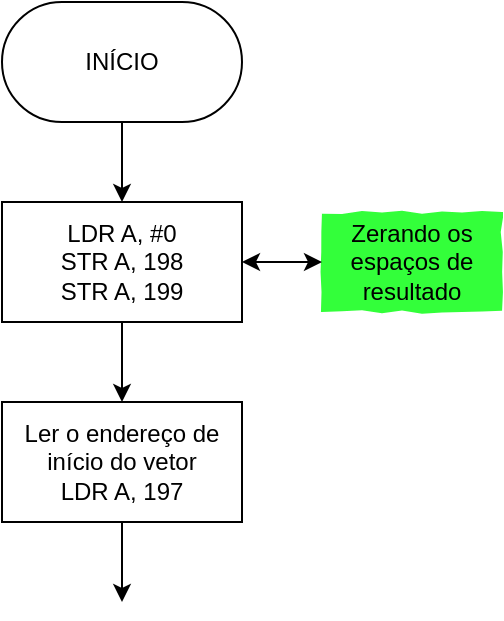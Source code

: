 <mxfile version="10.5.6"><diagram id="dCA2TlY6lDxiq0XONGCY" name="FluxogramaRad"><mxGraphModel dx="648" dy="410" grid="1" gridSize="10" guides="1" tooltips="1" connect="1" arrows="1" fold="1" page="1" pageScale="1" pageWidth="1169" pageHeight="1654" math="0" shadow="0"><root><mxCell id="0"/><mxCell id="1" parent="0"/><mxCell id="PgWtZmVva7IvM00GeAnz-1" value="INÍCIO" style="rounded=1;whiteSpace=wrap;html=1;arcSize=50;" vertex="1" parent="1"><mxGeometry x="70" y="40" width="120" height="60" as="geometry"/></mxCell><mxCell id="PgWtZmVva7IvM00GeAnz-2" value="" style="endArrow=classic;html=1;exitX=0.5;exitY=1;exitDx=0;exitDy=0;comic=0;" edge="1" parent="1" source="PgWtZmVva7IvM00GeAnz-1" target="PgWtZmVva7IvM00GeAnz-3"><mxGeometry width="50" height="50" relative="1" as="geometry"><mxPoint x="70" y="170" as="sourcePoint"/><mxPoint x="120" y="120" as="targetPoint"/></mxGeometry></mxCell><mxCell id="PgWtZmVva7IvM00GeAnz-3" value="LDR A, #0&lt;br&gt;STR A, 198&lt;br&gt;STR A, 199&lt;br&gt;" style="rounded=0;whiteSpace=wrap;html=1;arcSize=50;" vertex="1" parent="1"><mxGeometry x="70" y="140" width="120" height="60" as="geometry"/></mxCell><mxCell id="PgWtZmVva7IvM00GeAnz-4" value="Zerando os espaços de resultado" style="text;html=1;strokeColor=none;fillColor=#33FF3A;align=center;verticalAlign=middle;whiteSpace=wrap;rounded=0;gradientColor=none;comic=1;" vertex="1" parent="1"><mxGeometry x="230" y="145" width="90" height="50" as="geometry"/></mxCell><mxCell id="PgWtZmVva7IvM00GeAnz-5" value="" style="endArrow=classic;startArrow=classic;html=1;exitX=1;exitY=0.5;exitDx=0;exitDy=0;entryX=0;entryY=0.5;entryDx=0;entryDy=0;" edge="1" parent="1" source="PgWtZmVva7IvM00GeAnz-3" target="PgWtZmVva7IvM00GeAnz-4"><mxGeometry width="50" height="50" relative="1" as="geometry"><mxPoint x="190" y="200" as="sourcePoint"/><mxPoint x="240" y="150" as="targetPoint"/></mxGeometry></mxCell><mxCell id="PgWtZmVva7IvM00GeAnz-6" value="" style="endArrow=classic;html=1;exitX=0.5;exitY=1;exitDx=0;exitDy=0;comic=0;" edge="1" parent="1" source="PgWtZmVva7IvM00GeAnz-3" target="PgWtZmVva7IvM00GeAnz-7"><mxGeometry width="50" height="50" relative="1" as="geometry"><mxPoint x="70" y="270" as="sourcePoint"/><mxPoint x="120" y="220" as="targetPoint"/></mxGeometry></mxCell><mxCell id="PgWtZmVva7IvM00GeAnz-7" value="Ler o endereço de início do vetor&lt;br&gt;LDR A, 197&lt;br&gt;" style="rounded=0;whiteSpace=wrap;html=1;arcSize=50;" vertex="1" parent="1"><mxGeometry x="70" y="240" width="120" height="60" as="geometry"/></mxCell><mxCell id="PgWtZmVva7IvM00GeAnz-8" value="" style="endArrow=classic;html=1;exitX=0.5;exitY=1;exitDx=0;exitDy=0;" edge="1" parent="1" source="PgWtZmVva7IvM00GeAnz-7"><mxGeometry width="50" height="50" relative="1" as="geometry"><mxPoint x="70" y="370" as="sourcePoint"/><mxPoint x="130" y="340" as="targetPoint"/></mxGeometry></mxCell></root></mxGraphModel></diagram><diagram id="k7YiRjTDtcQnAlI7Et77" name="FluxogramaC"><mxGraphModel dx="915" dy="579" grid="1" gridSize="10" guides="1" tooltips="1" connect="1" arrows="1" fold="1" page="1" pageScale="1" pageWidth="1169" pageHeight="1654" math="0" shadow="0"><root><mxCell id="a9_WPh1rAfJv-SnhLLY3-0"/><mxCell id="a9_WPh1rAfJv-SnhLLY3-1" parent="a9_WPh1rAfJv-SnhLLY3-0"/><mxCell id="SX3fTWgBd0jloyepQEvo-0" value="INÍCIO DO PROGRAMA" style="rounded=1;whiteSpace=wrap;html=1;strokeColor=#000000;fillColor=#ffffff;arcSize=50;" vertex="1" parent="a9_WPh1rAfJv-SnhLLY3-1"><mxGeometry x="20" y="20" width="120" height="60" as="geometry"/></mxCell><mxCell id="SX3fTWgBd0jloyepQEvo-1" value="" style="endArrow=classic;html=1;exitX=0.5;exitY=1;exitDx=0;exitDy=0;" edge="1" parent="a9_WPh1rAfJv-SnhLLY3-1" source="SX3fTWgBd0jloyepQEvo-0" target="SX3fTWgBd0jloyepQEvo-2"><mxGeometry width="50" height="50" relative="1" as="geometry"><mxPoint x="20" y="150" as="sourcePoint"/><mxPoint x="80" y="130" as="targetPoint"/></mxGeometry></mxCell><mxCell id="SX3fTWgBd0jloyepQEvo-2" value="Declaração de variáveis inicializadas em 0&lt;br&gt;" style="rounded=0;whiteSpace=wrap;html=1;" vertex="1" parent="a9_WPh1rAfJv-SnhLLY3-1"><mxGeometry x="20" y="110" width="120" height="60" as="geometry"/></mxCell><mxCell id="SX3fTWgBd0jloyepQEvo-3" value="" style="endArrow=classic;html=1;exitX=0.5;exitY=1;exitDx=0;exitDy=0;" edge="1" parent="a9_WPh1rAfJv-SnhLLY3-1" source="SX3fTWgBd0jloyepQEvo-2" target="SX3fTWgBd0jloyepQEvo-4"><mxGeometry width="50" height="50" relative="1" as="geometry"><mxPoint x="20" y="240" as="sourcePoint"/><mxPoint x="70" y="190" as="targetPoint"/></mxGeometry></mxCell><mxCell id="SX3fTWgBd0jloyepQEvo-4" value="Leitura do endereço de início do vetor para variável ponteiro" style="rounded=0;whiteSpace=wrap;html=1;" vertex="1" parent="a9_WPh1rAfJv-SnhLLY3-1"><mxGeometry x="20" y="210" width="120" height="60" as="geometry"/></mxCell><mxCell id="SX3fTWgBd0jloyepQEvo-5" value="" style="endArrow=classic;html=1;exitX=0.5;exitY=1;exitDx=0;exitDy=0;" edge="1" parent="a9_WPh1rAfJv-SnhLLY3-1" source="SX3fTWgBd0jloyepQEvo-4" target="SX3fTWgBd0jloyepQEvo-7"><mxGeometry width="50" height="50" relative="1" as="geometry"><mxPoint x="20" y="340" as="sourcePoint"/><mxPoint x="160" y="310" as="targetPoint"/></mxGeometry></mxCell><mxCell id="SX3fTWgBd0jloyepQEvo-7" value="vetor[i] e [i+1] são iguais a 0?" style="rhombus;whiteSpace=wrap;html=1;rounded=0;strokeColor=#000000;fillColor=#ffffff;" vertex="1" parent="a9_WPh1rAfJv-SnhLLY3-1"><mxGeometry x="15" y="310" width="130" height="100" as="geometry"/></mxCell><mxCell id="SX3fTWgBd0jloyepQEvo-8" value="SIM" style="endArrow=classic;html=1;exitX=1;exitY=0.5;exitDx=0;exitDy=0;entryX=0;entryY=0.5;entryDx=0;entryDy=0;" edge="1" parent="a9_WPh1rAfJv-SnhLLY3-1" source="SX3fTWgBd0jloyepQEvo-7"><mxGeometry width="50" height="50" relative="1" as="geometry"><mxPoint x="20" y="480" as="sourcePoint"/><mxPoint x="190" y="360" as="targetPoint"/></mxGeometry></mxCell><mxCell id="SX3fTWgBd0jloyepQEvo-10" value="NÃO" style="endArrow=classic;html=1;exitX=0.5;exitY=1;exitDx=0;exitDy=0;entryX=0.5;entryY=0;entryDx=0;entryDy=0;" edge="1" parent="a9_WPh1rAfJv-SnhLLY3-1" source="SX3fTWgBd0jloyepQEvo-7" target="WjsxsBZY9mCBMnqQpR8--10"><mxGeometry width="50" height="50" relative="1" as="geometry"><mxPoint x="20" y="480" as="sourcePoint"/><mxPoint x="80" y="460" as="targetPoint"/></mxGeometry></mxCell><mxCell id="WjsxsBZY9mCBMnqQpR8--7" value="&lt;div style=&quot;text-align: left&quot;&gt;&lt;span&gt;char:&lt;/span&gt;&lt;/div&gt;&lt;div style=&quot;text-align: left&quot;&gt;&lt;span&gt;registradorA = 0, registradorB = 0,&lt;/span&gt;&lt;/div&gt;&lt;div style=&quot;text-align: left&quot;&gt;&lt;span&gt;resultadoMSB = 0, resultadoLSB = 0,&lt;/span&gt;&lt;/div&gt;&lt;div style=&quot;text-align: left&quot;&gt;&lt;span&gt;i* = 0,&amp;nbsp;&lt;/span&gt;&lt;span&gt;inicioVetor = 0,&amp;nbsp;&lt;/span&gt;&lt;span&gt;vetor[55]**,&lt;/span&gt;&lt;/div&gt;&lt;div style=&quot;text-align: left&quot;&gt;&lt;span&gt;carry = 0&lt;/span&gt;&lt;/div&gt;&lt;div style=&quot;text-align: left&quot;&gt;&lt;span&gt;&lt;br&gt;&lt;/span&gt;&lt;/div&gt;&lt;div style=&quot;text-align: left&quot;&gt;&lt;span&gt;*i corresponde ao registradorX no Ramses, mas chamo aqui de i por limpeza de código&lt;/span&gt;&lt;/div&gt;&lt;div style=&quot;text-align: left&quot;&gt;&lt;span&gt;**vetor possui 55 posições possíveis e será preenchido manualmente para casos de teste&lt;/span&gt;&lt;/div&gt;" style="text;html=1;strokeColor=#82b366;fillColor=#d5e8d4;align=center;verticalAlign=middle;whiteSpace=wrap;rounded=0;comic=0;" vertex="1" parent="a9_WPh1rAfJv-SnhLLY3-1"><mxGeometry x="200" y="57.5" width="220" height="165" as="geometry"/></mxCell><mxCell id="WjsxsBZY9mCBMnqQpR8--8" value="" style="endArrow=classic;startArrow=classic;html=1;exitX=1;exitY=0.5;exitDx=0;exitDy=0;entryX=0;entryY=0.5;entryDx=0;entryDy=0;" edge="1" parent="a9_WPh1rAfJv-SnhLLY3-1" source="SX3fTWgBd0jloyepQEvo-2" target="WjsxsBZY9mCBMnqQpR8--7"><mxGeometry width="50" height="50" relative="1" as="geometry"><mxPoint x="20" y="690" as="sourcePoint"/><mxPoint x="70" y="640" as="targetPoint"/></mxGeometry></mxCell><mxCell id="WjsxsBZY9mCBMnqQpR8--10" value="sub-rotina (função) inverteMSB&lt;br&gt;" style="rounded=0;whiteSpace=wrap;html=1;" vertex="1" parent="a9_WPh1rAfJv-SnhLLY3-1"><mxGeometry x="20" y="440" width="120" height="60" as="geometry"/></mxCell><mxCell id="WjsxsBZY9mCBMnqQpR8--11" value="" style="endArrow=classic;html=1;exitX=0.5;exitY=1;exitDx=0;exitDy=0;" edge="1" parent="a9_WPh1rAfJv-SnhLLY3-1" source="WjsxsBZY9mCBMnqQpR8--10" target="WjsxsBZY9mCBMnqQpR8--18"><mxGeometry width="50" height="50" relative="1" as="geometry"><mxPoint x="20" y="880" as="sourcePoint"/><mxPoint x="80" y="520" as="targetPoint"/></mxGeometry></mxCell><mxCell id="WjsxsBZY9mCBMnqQpR8--34" value="inverteMSB" style="group;fillColor=#d5e8d4;strokeColor=#82b366;strokeWidth=1;perimeterSpacing=0;fontStyle=1;rounded=0;labelBackgroundColor=#ffffff;" vertex="1" connectable="0" parent="a9_WPh1rAfJv-SnhLLY3-1"><mxGeometry x="20" y="530" width="490" height="570" as="geometry"/></mxCell><mxCell id="SX3fTWgBd0jloyepQEvo-11" value="registradorA &amp;lt;&amp;lt; vetor[i]" style="rounded=0;whiteSpace=wrap;html=1;" vertex="1" parent="WjsxsBZY9mCBMnqQpR8--34"><mxGeometry y="100" width="120" height="60" as="geometry"/></mxCell><mxCell id="WjsxsBZY9mCBMnqQpR8--1" value="" style="endArrow=classic;html=1;exitX=0.5;exitY=1;exitDx=0;exitDy=0;entryX=0.5;entryY=0;entryDx=0;entryDy=0;" edge="1" parent="WjsxsBZY9mCBMnqQpR8--34" source="SX3fTWgBd0jloyepQEvo-11" target="WjsxsBZY9mCBMnqQpR8--4"><mxGeometry width="50" height="50" relative="1" as="geometry"><mxPoint y="60" as="sourcePoint"/><mxPoint x="100" y="20" as="targetPoint"/></mxGeometry></mxCell><mxCell id="WjsxsBZY9mCBMnqQpR8--4" value="carry &amp;lt;&amp;lt; registradorA&amp;nbsp;% 2" style="rounded=0;whiteSpace=wrap;html=1;comic=0;strokeColor=#000000;fillColor=#ffffff;gradientColor=none;" vertex="1" parent="WjsxsBZY9mCBMnqQpR8--34"><mxGeometry y="200" width="120" height="60" as="geometry"/></mxCell><mxCell id="WjsxsBZY9mCBMnqQpR8--9" value="" style="endArrow=classic;html=1;exitX=0.5;exitY=1;exitDx=0;exitDy=0;entryX=0.5;entryY=0;entryDx=0;entryDy=0;" edge="1" parent="WjsxsBZY9mCBMnqQpR8--34" source="WjsxsBZY9mCBMnqQpR8--4" target="WjsxsBZY9mCBMnqQpR8--13"><mxGeometry width="50" height="50" relative="1" as="geometry"><mxPoint y="160" as="sourcePoint"/><mxPoint x="60" y="240" as="targetPoint"/></mxGeometry></mxCell><mxCell id="WjsxsBZY9mCBMnqQpR8--13" value="registradorA &amp;lt;&amp;lt; registradorA / 2" style="rounded=0;whiteSpace=wrap;html=1;comic=0;strokeColor=#000000;fillColor=#ffffff;gradientColor=none;" vertex="1" parent="WjsxsBZY9mCBMnqQpR8--34"><mxGeometry y="300" width="120" height="60" as="geometry"/></mxCell><mxCell id="WjsxsBZY9mCBMnqQpR8--17" value="registradorB &amp;lt; 4" style="rhombus;whiteSpace=wrap;html=1;" vertex="1" parent="WjsxsBZY9mCBMnqQpR8--34"><mxGeometry x="185" y="190" width="120" height="80" as="geometry"/></mxCell><mxCell id="WjsxsBZY9mCBMnqQpR8--18" value="registradorB &amp;lt;&amp;lt; 0" style="rounded=1;whiteSpace=wrap;html=1;arcSize=50;" vertex="1" parent="WjsxsBZY9mCBMnqQpR8--34"><mxGeometry width="120" height="60" as="geometry"/></mxCell><mxCell id="WjsxsBZY9mCBMnqQpR8--20" value="" style="endArrow=classic;html=1;exitX=0.5;exitY=1;exitDx=0;exitDy=0;" edge="1" parent="WjsxsBZY9mCBMnqQpR8--34" source="WjsxsBZY9mCBMnqQpR8--13" target="WjsxsBZY9mCBMnqQpR8--26"><mxGeometry width="50" height="50" relative="1" as="geometry"><mxPoint y="430" as="sourcePoint"/><mxPoint x="50" y="390" as="targetPoint"/></mxGeometry></mxCell><mxCell id="WjsxsBZY9mCBMnqQpR8--21" value="registadorB++" style="rounded=0;whiteSpace=wrap;html=1;" vertex="1" parent="WjsxsBZY9mCBMnqQpR8--34"><mxGeometry x="185" y="400" width="120" height="60" as="geometry"/></mxCell><mxCell id="WjsxsBZY9mCBMnqQpR8--22" value="" style="endArrow=classic;html=1;exitX=0.5;exitY=0;exitDx=0;exitDy=0;entryX=0.5;entryY=1;entryDx=0;entryDy=0;" edge="1" parent="WjsxsBZY9mCBMnqQpR8--34" source="WjsxsBZY9mCBMnqQpR8--21" target="WjsxsBZY9mCBMnqQpR8--17"><mxGeometry width="50" height="50" relative="1" as="geometry"><mxPoint y="530" as="sourcePoint"/><mxPoint x="50" y="480" as="targetPoint"/><Array as="points"/></mxGeometry></mxCell><mxCell id="WjsxsBZY9mCBMnqQpR8--23" value="SIM" style="endArrow=classic;html=1;exitX=0;exitY=0.5;exitDx=0;exitDy=0;entryX=1;entryY=0.5;entryDx=0;entryDy=0;" edge="1" parent="WjsxsBZY9mCBMnqQpR8--34" source="WjsxsBZY9mCBMnqQpR8--17" target="WjsxsBZY9mCBMnqQpR8--4"><mxGeometry width="50" height="50" relative="1" as="geometry"><mxPoint y="530" as="sourcePoint"/><mxPoint x="50" y="480" as="targetPoint"/></mxGeometry></mxCell><mxCell id="WjsxsBZY9mCBMnqQpR8--25" value="i++" style="rounded=0;whiteSpace=wrap;html=1;comic=0;strokeColor=#000000;fillColor=#ffffff;gradientColor=none;" vertex="1" parent="WjsxsBZY9mCBMnqQpR8--34"><mxGeometry x="360" y="190" width="120" height="60" as="geometry"/></mxCell><mxCell id="WjsxsBZY9mCBMnqQpR8--26" value="carry == 1" style="rhombus;whiteSpace=wrap;html=1;" vertex="1" parent="WjsxsBZY9mCBMnqQpR8--34"><mxGeometry x="20" y="390" width="80" height="80" as="geometry"/></mxCell><mxCell id="WjsxsBZY9mCBMnqQpR8--27" value="SIM" style="endArrow=classic;html=1;exitX=0.5;exitY=1;exitDx=0;exitDy=0;" edge="1" parent="WjsxsBZY9mCBMnqQpR8--34" source="WjsxsBZY9mCBMnqQpR8--26" target="WjsxsBZY9mCBMnqQpR8--28"><mxGeometry width="50" height="50" relative="1" as="geometry"><mxPoint y="540" as="sourcePoint"/><mxPoint x="60" y="510" as="targetPoint"/></mxGeometry></mxCell><mxCell id="WjsxsBZY9mCBMnqQpR8--28" value="registradorA += 128" style="rounded=0;whiteSpace=wrap;html=1;" vertex="1" parent="WjsxsBZY9mCBMnqQpR8--34"><mxGeometry y="510" width="120" height="60" as="geometry"/></mxCell><mxCell id="WjsxsBZY9mCBMnqQpR8--29" value="NÃO" style="endArrow=classic;html=1;exitX=1;exitY=0.5;exitDx=0;exitDy=0;" edge="1" parent="WjsxsBZY9mCBMnqQpR8--34" source="WjsxsBZY9mCBMnqQpR8--26" target="WjsxsBZY9mCBMnqQpR8--21"><mxGeometry width="50" height="50" relative="1" as="geometry"><mxPoint y="640" as="sourcePoint"/><mxPoint x="50" y="590" as="targetPoint"/></mxGeometry></mxCell><mxCell id="WjsxsBZY9mCBMnqQpR8--30" value="" style="endArrow=classic;html=1;exitX=1;exitY=0.5;exitDx=0;exitDy=0;entryX=0.5;entryY=1;entryDx=0;entryDy=0;" edge="1" parent="WjsxsBZY9mCBMnqQpR8--34" source="WjsxsBZY9mCBMnqQpR8--28" target="WjsxsBZY9mCBMnqQpR8--21"><mxGeometry width="50" height="50" relative="1" as="geometry"><mxPoint y="640" as="sourcePoint"/><mxPoint x="50" y="590" as="targetPoint"/><Array as="points"><mxPoint x="245" y="540"/></Array></mxGeometry></mxCell><mxCell id="WjsxsBZY9mCBMnqQpR8--39" value="resultadoLSB &amp;lt;&amp;lt; registradorA" style="rounded=0;whiteSpace=wrap;html=1;" vertex="1" parent="WjsxsBZY9mCBMnqQpR8--34"><mxGeometry x="360" y="89" width="120" height="60" as="geometry"/></mxCell><mxCell id="WjsxsBZY9mCBMnqQpR8--40" value="" style="endArrow=classic;html=1;exitX=0.5;exitY=1;exitDx=0;exitDy=0;entryX=0.5;entryY=0;entryDx=0;entryDy=0;" edge="1" parent="WjsxsBZY9mCBMnqQpR8--34" source="WjsxsBZY9mCBMnqQpR8--39" target="WjsxsBZY9mCBMnqQpR8--25"><mxGeometry width="50" height="50" relative="1" as="geometry"><mxPoint y="640" as="sourcePoint"/><mxPoint x="50" y="590" as="targetPoint"/></mxGeometry></mxCell><mxCell id="WjsxsBZY9mCBMnqQpR8--46" value="" style="endArrow=classic;html=1;exitX=0.5;exitY=1;exitDx=0;exitDy=0;entryX=0.5;entryY=0;entryDx=0;entryDy=0;" edge="1" parent="WjsxsBZY9mCBMnqQpR8--34" source="WjsxsBZY9mCBMnqQpR8--18" target="SX3fTWgBd0jloyepQEvo-11"><mxGeometry width="50" height="50" relative="1" as="geometry"><mxPoint y="640" as="sourcePoint"/><mxPoint x="50" y="590" as="targetPoint"/></mxGeometry></mxCell><mxCell id="WjsxsBZY9mCBMnqQpR8--97" value="FIM DA SUB-ROTINA" style="rounded=1;whiteSpace=wrap;html=1;comic=0;strokeColor=#000000;strokeWidth=1;fillColor=#ffffff;gradientColor=none;arcSize=50;" vertex="1" parent="WjsxsBZY9mCBMnqQpR8--34"><mxGeometry x="357.5" y="400" width="120" height="60" as="geometry"/></mxCell><mxCell id="WjsxsBZY9mCBMnqQpR8--35" value="" style="endArrow=classic;html=1;exitX=0.5;exitY=1;exitDx=0;exitDy=0;" edge="1" parent="a9_WPh1rAfJv-SnhLLY3-1" source="WjsxsBZY9mCBMnqQpR8--25" target="WjsxsBZY9mCBMnqQpR8--36"><mxGeometry width="50" height="50" relative="1" as="geometry"><mxPoint x="80" y="1170" as="sourcePoint"/><mxPoint x="450" y="840" as="targetPoint"/></mxGeometry></mxCell><mxCell id="WjsxsBZY9mCBMnqQpR8--36" value="sub-rotina (função)&lt;br&gt;inverteLSB&lt;br&gt;" style="rounded=0;whiteSpace=wrap;html=1;" vertex="1" parent="a9_WPh1rAfJv-SnhLLY3-1"><mxGeometry x="380" y="810" width="120" height="60" as="geometry"/></mxCell><mxCell id="WjsxsBZY9mCBMnqQpR8--37" value="registradorA += resultadoLSB" style="rounded=0;whiteSpace=wrap;html=1;" vertex="1" parent="a9_WPh1rAfJv-SnhLLY3-1"><mxGeometry x="205" y="620" width="120" height="60" as="geometry"/></mxCell><mxCell id="WjsxsBZY9mCBMnqQpR8--24" value="NÃO" style="endArrow=classic;html=1;exitX=0.5;exitY=0;exitDx=0;exitDy=0;" edge="1" parent="a9_WPh1rAfJv-SnhLLY3-1" source="WjsxsBZY9mCBMnqQpR8--17" target="WjsxsBZY9mCBMnqQpR8--37"><mxGeometry width="50" height="50" relative="1" as="geometry"><mxPoint x="20" y="1060" as="sourcePoint"/><mxPoint x="265" y="680" as="targetPoint"/></mxGeometry></mxCell><mxCell id="WjsxsBZY9mCBMnqQpR8--38" value="" style="endArrow=classic;html=1;exitX=1;exitY=0.5;exitDx=0;exitDy=0;" edge="1" parent="a9_WPh1rAfJv-SnhLLY3-1" source="WjsxsBZY9mCBMnqQpR8--37" target="WjsxsBZY9mCBMnqQpR8--39"><mxGeometry width="50" height="50" relative="1" as="geometry"><mxPoint x="20" y="1170" as="sourcePoint"/><mxPoint x="360" y="649" as="targetPoint"/></mxGeometry></mxCell><mxCell id="WjsxsBZY9mCBMnqQpR8--41" value="" style="endArrow=classic;html=1;exitX=1;exitY=0.5;exitDx=0;exitDy=0;entryX=0;entryY=0.5;entryDx=0;entryDy=0;" edge="1" parent="a9_WPh1rAfJv-SnhLLY3-1" source="WjsxsBZY9mCBMnqQpR8--36" target="WjsxsBZY9mCBMnqQpR8--42"><mxGeometry width="50" height="50" relative="1" as="geometry"><mxPoint x="20" y="1170" as="sourcePoint"/><mxPoint x="550" y="840" as="targetPoint"/><Array as="points"><mxPoint x="520" y="840"/><mxPoint x="520" y="560"/></Array></mxGeometry></mxCell><mxCell id="WjsxsBZY9mCBMnqQpR8--93" value="inverteLSB" style="group;fillColor=#f8cecc;strokeColor=#b85450;fontStyle=1;labelBackgroundColor=#ffffff;" vertex="1" connectable="0" parent="a9_WPh1rAfJv-SnhLLY3-1"><mxGeometry x="549.706" y="530" width="500.324" height="570" as="geometry"/></mxCell><mxCell id="WjsxsBZY9mCBMnqQpR8--42" value="registradorB &amp;lt;&amp;lt; 0" style="rounded=1;whiteSpace=wrap;html=1;arcSize=50;" vertex="1" parent="WjsxsBZY9mCBMnqQpR8--93"><mxGeometry x="0.294" width="120" height="60" as="geometry"/></mxCell><mxCell id="WjsxsBZY9mCBMnqQpR8--50" value="registradorA &amp;lt;&amp;lt; vetor[i]" style="rounded=0;whiteSpace=wrap;html=1;" vertex="1" parent="WjsxsBZY9mCBMnqQpR8--93"><mxGeometry y="99.912" width="120" height="60" as="geometry"/></mxCell><mxCell id="WjsxsBZY9mCBMnqQpR8--49" style="edgeStyle=orthogonalEdgeStyle;rounded=0;comic=0;orthogonalLoop=1;jettySize=auto;html=1;exitX=0.5;exitY=1;exitDx=0;exitDy=0;" edge="1" parent="WjsxsBZY9mCBMnqQpR8--93" source="WjsxsBZY9mCBMnqQpR8--42" target="WjsxsBZY9mCBMnqQpR8--50"><mxGeometry relative="1" as="geometry"><mxPoint x="60" y="100.412" as="targetPoint"/></mxGeometry></mxCell><mxCell id="WjsxsBZY9mCBMnqQpR8--52" value="carry &amp;lt;&amp;lt; &lt;br&gt;registradorA % 2" style="rounded=0;whiteSpace=wrap;html=1;" vertex="1" parent="WjsxsBZY9mCBMnqQpR8--93"><mxGeometry y="199.912" width="120" height="60" as="geometry"/></mxCell><mxCell id="WjsxsBZY9mCBMnqQpR8--51" style="edgeStyle=orthogonalEdgeStyle;rounded=0;comic=0;orthogonalLoop=1;jettySize=auto;html=1;exitX=0.5;exitY=1;exitDx=0;exitDy=0;" edge="1" parent="WjsxsBZY9mCBMnqQpR8--93" source="WjsxsBZY9mCBMnqQpR8--50" target="WjsxsBZY9mCBMnqQpR8--52"><mxGeometry relative="1" as="geometry"><mxPoint x="60" y="200.412" as="targetPoint"/></mxGeometry></mxCell><mxCell id="WjsxsBZY9mCBMnqQpR8--54" value="registradorA &amp;lt;&amp;lt; registradorA / 2" style="rounded=0;whiteSpace=wrap;html=1;" vertex="1" parent="WjsxsBZY9mCBMnqQpR8--93"><mxGeometry x="0.294" y="297" width="120" height="63" as="geometry"/></mxCell><mxCell id="WjsxsBZY9mCBMnqQpR8--53" style="edgeStyle=orthogonalEdgeStyle;rounded=0;comic=0;orthogonalLoop=1;jettySize=auto;html=1;exitX=0.5;exitY=1;exitDx=0;exitDy=0;" edge="1" parent="WjsxsBZY9mCBMnqQpR8--93" source="WjsxsBZY9mCBMnqQpR8--52" target="WjsxsBZY9mCBMnqQpR8--54"><mxGeometry relative="1" as="geometry"><mxPoint x="60" y="289.824" as="targetPoint"/></mxGeometry></mxCell><mxCell id="WjsxsBZY9mCBMnqQpR8--78" value="carry == 1" style="rhombus;whiteSpace=wrap;html=1;" vertex="1" parent="WjsxsBZY9mCBMnqQpR8--93"><mxGeometry x="19.794" y="390" width="80" height="80" as="geometry"/></mxCell><mxCell id="WjsxsBZY9mCBMnqQpR8--55" style="edgeStyle=orthogonalEdgeStyle;rounded=0;comic=0;orthogonalLoop=1;jettySize=auto;html=1;exitX=0.5;exitY=1;exitDx=0;exitDy=0;entryX=0.5;entryY=0;entryDx=0;entryDy=0;" edge="1" parent="WjsxsBZY9mCBMnqQpR8--93" source="WjsxsBZY9mCBMnqQpR8--54" target="WjsxsBZY9mCBMnqQpR8--78"><mxGeometry relative="1" as="geometry"><mxPoint x="60.294" y="400" as="targetPoint"/></mxGeometry></mxCell><mxCell id="WjsxsBZY9mCBMnqQpR8--79" value="registradorA += 128" style="rounded=0;whiteSpace=wrap;html=1;" vertex="1" parent="WjsxsBZY9mCBMnqQpR8--93"><mxGeometry x="0.294" y="510" width="120" height="60" as="geometry"/></mxCell><mxCell id="WjsxsBZY9mCBMnqQpR8--80" value="SIM" style="edgeStyle=orthogonalEdgeStyle;rounded=0;comic=0;orthogonalLoop=1;jettySize=auto;html=1;exitX=0.5;exitY=1;exitDx=0;exitDy=0;entryX=0.5;entryY=0;entryDx=0;entryDy=0;" edge="1" parent="WjsxsBZY9mCBMnqQpR8--93" source="WjsxsBZY9mCBMnqQpR8--78" target="WjsxsBZY9mCBMnqQpR8--79"><mxGeometry relative="1" as="geometry"/></mxCell><mxCell id="WjsxsBZY9mCBMnqQpR8--81" value="registadorB++" style="rounded=0;whiteSpace=wrap;html=1;" vertex="1" parent="WjsxsBZY9mCBMnqQpR8--93"><mxGeometry x="200.294" y="400" width="120" height="60" as="geometry"/></mxCell><mxCell id="WjsxsBZY9mCBMnqQpR8--82" value="NÃO" style="edgeStyle=orthogonalEdgeStyle;rounded=0;comic=0;orthogonalLoop=1;jettySize=auto;html=1;exitX=1;exitY=0.5;exitDx=0;exitDy=0;entryX=0;entryY=0.5;entryDx=0;entryDy=0;" edge="1" parent="WjsxsBZY9mCBMnqQpR8--93" source="WjsxsBZY9mCBMnqQpR8--78" target="WjsxsBZY9mCBMnqQpR8--81"><mxGeometry relative="1" as="geometry"/></mxCell><mxCell id="WjsxsBZY9mCBMnqQpR8--83" style="edgeStyle=orthogonalEdgeStyle;comic=0;orthogonalLoop=1;jettySize=auto;html=1;exitX=1;exitY=0.5;exitDx=0;exitDy=0;entryX=0.5;entryY=1;entryDx=0;entryDy=0;rounded=1;" edge="1" parent="WjsxsBZY9mCBMnqQpR8--93" source="WjsxsBZY9mCBMnqQpR8--79" target="WjsxsBZY9mCBMnqQpR8--81"><mxGeometry relative="1" as="geometry"/></mxCell><mxCell id="WjsxsBZY9mCBMnqQpR8--86" value="SIM" style="edgeStyle=orthogonalEdgeStyle;comic=0;orthogonalLoop=1;jettySize=auto;html=1;exitX=0;exitY=0.5;exitDx=0;exitDy=0;entryX=1;entryY=0.5;entryDx=0;entryDy=0;" edge="1" parent="WjsxsBZY9mCBMnqQpR8--93" source="WjsxsBZY9mCBMnqQpR8--84" target="WjsxsBZY9mCBMnqQpR8--52"><mxGeometry relative="1" as="geometry"/></mxCell><mxCell id="WjsxsBZY9mCBMnqQpR8--84" value="registradorB &amp;lt; 4" style="rhombus;whiteSpace=wrap;html=1;" vertex="1" parent="WjsxsBZY9mCBMnqQpR8--93"><mxGeometry x="200.294" y="190" width="120" height="80" as="geometry"/></mxCell><mxCell id="WjsxsBZY9mCBMnqQpR8--85" style="edgeStyle=orthogonalEdgeStyle;comic=0;orthogonalLoop=1;jettySize=auto;html=1;exitX=0.5;exitY=0;exitDx=0;exitDy=0;entryX=0.5;entryY=1;entryDx=0;entryDy=0;" edge="1" parent="WjsxsBZY9mCBMnqQpR8--93" source="WjsxsBZY9mCBMnqQpR8--81" target="WjsxsBZY9mCBMnqQpR8--84"><mxGeometry relative="1" as="geometry"/></mxCell><mxCell id="WjsxsBZY9mCBMnqQpR8--87" value="registradorA += resultadoMSB" style="rounded=0;whiteSpace=wrap;html=1;" vertex="1" parent="WjsxsBZY9mCBMnqQpR8--93"><mxGeometry x="200.294" y="89" width="120" height="60" as="geometry"/></mxCell><mxCell id="WjsxsBZY9mCBMnqQpR8--88" value="NÃO" style="edgeStyle=orthogonalEdgeStyle;comic=0;orthogonalLoop=1;jettySize=auto;html=1;exitX=0.5;exitY=0;exitDx=0;exitDy=0;entryX=0.5;entryY=1;entryDx=0;entryDy=0;" edge="1" parent="WjsxsBZY9mCBMnqQpR8--93" source="WjsxsBZY9mCBMnqQpR8--84" target="WjsxsBZY9mCBMnqQpR8--87"><mxGeometry relative="1" as="geometry"/></mxCell><mxCell id="WjsxsBZY9mCBMnqQpR8--89" value="resultadoMSB &amp;lt;&amp;lt; registradorA" style="rounded=0;whiteSpace=wrap;html=1;" vertex="1" parent="WjsxsBZY9mCBMnqQpR8--93"><mxGeometry x="380.294" y="89" width="120" height="60" as="geometry"/></mxCell><mxCell id="WjsxsBZY9mCBMnqQpR8--90" style="edgeStyle=orthogonalEdgeStyle;comic=0;orthogonalLoop=1;jettySize=auto;html=1;exitX=1;exitY=0.5;exitDx=0;exitDy=0;entryX=0;entryY=0.5;entryDx=0;entryDy=0;" edge="1" parent="WjsxsBZY9mCBMnqQpR8--93" source="WjsxsBZY9mCBMnqQpR8--87" target="WjsxsBZY9mCBMnqQpR8--89"><mxGeometry relative="1" as="geometry"/></mxCell><mxCell id="WjsxsBZY9mCBMnqQpR8--96" style="edgeStyle=orthogonalEdgeStyle;comic=0;orthogonalLoop=1;jettySize=auto;html=1;exitX=0.5;exitY=1;exitDx=0;exitDy=0;entryX=0.5;entryY=0;entryDx=0;entryDy=0;" edge="1" parent="WjsxsBZY9mCBMnqQpR8--93" source="WjsxsBZY9mCBMnqQpR8--91" target="WjsxsBZY9mCBMnqQpR8--95"><mxGeometry relative="1" as="geometry"/></mxCell><mxCell id="WjsxsBZY9mCBMnqQpR8--91" value="i++" style="rounded=0;whiteSpace=wrap;html=1;comic=0;strokeColor=#000000;fillColor=#ffffff;gradientColor=none;" vertex="1" parent="WjsxsBZY9mCBMnqQpR8--93"><mxGeometry x="380.324" y="190" width="120" height="60" as="geometry"/></mxCell><mxCell id="WjsxsBZY9mCBMnqQpR8--92" style="edgeStyle=orthogonalEdgeStyle;comic=0;orthogonalLoop=1;jettySize=auto;html=1;exitX=0.5;exitY=1;exitDx=0;exitDy=0;entryX=0.5;entryY=0;entryDx=0;entryDy=0;" edge="1" parent="WjsxsBZY9mCBMnqQpR8--93" source="WjsxsBZY9mCBMnqQpR8--89" target="WjsxsBZY9mCBMnqQpR8--91"><mxGeometry relative="1" as="geometry"/></mxCell><mxCell id="WjsxsBZY9mCBMnqQpR8--95" value="FIM DA SUB-ROTINA" style="rounded=1;whiteSpace=wrap;html=1;comic=0;strokeColor=#000000;strokeWidth=1;fillColor=#ffffff;gradientColor=none;arcSize=50;" vertex="1" parent="WjsxsBZY9mCBMnqQpR8--93"><mxGeometry x="380.294" y="280" width="120" height="60" as="geometry"/></mxCell><mxCell id="WjsxsBZY9mCBMnqQpR8--98" style="edgeStyle=orthogonalEdgeStyle;comic=0;orthogonalLoop=1;jettySize=auto;html=1;exitX=0.5;exitY=1;exitDx=0;exitDy=0;entryX=0.5;entryY=0;entryDx=0;entryDy=0;" edge="1" parent="a9_WPh1rAfJv-SnhLLY3-1" source="WjsxsBZY9mCBMnqQpR8--95" target="WjsxsBZY9mCBMnqQpR8--97"><mxGeometry relative="1" as="geometry"/></mxCell><mxCell id="WjsxsBZY9mCBMnqQpR8--100" style="edgeStyle=orthogonalEdgeStyle;comic=0;orthogonalLoop=1;jettySize=auto;html=1;exitX=0.5;exitY=1;exitDx=0;exitDy=0;entryX=0.5;entryY=0;entryDx=0;entryDy=0;" edge="1" parent="a9_WPh1rAfJv-SnhLLY3-1" source="WjsxsBZY9mCBMnqQpR8--97" target="SX3fTWgBd0jloyepQEvo-7"><mxGeometry relative="1" as="geometry"><Array as="points"><mxPoint x="438" y="1010"/><mxPoint x="10" y="1010"/><mxPoint x="10" y="290"/><mxPoint x="80" y="290"/></Array></mxGeometry></mxCell><mxCell id="WjsxsBZY9mCBMnqQpR8--102" value="sub-rotina (função)&lt;br&gt;inverteResultado&lt;br&gt;" style="rounded=0;whiteSpace=wrap;html=1;comic=0;strokeColor=#000000;strokeWidth=1;fillColor=#ffffff;gradientColor=none;" vertex="1" parent="a9_WPh1rAfJv-SnhLLY3-1"><mxGeometry x="190" y="330.147" width="120" height="60" as="geometry"/></mxCell><mxCell id="WjsxsBZY9mCBMnqQpR8--158" value="inverteResultado" style="group;fillColor=#fff2cc;strokeColor=#d6b656;fontStyle=1;verticalAlign=top;align=center;labelBackgroundColor=#ffffff;" vertex="1" connectable="0" parent="a9_WPh1rAfJv-SnhLLY3-1"><mxGeometry x="119.294" y="1120" width="810.206" height="490.5" as="geometry"/></mxCell><mxCell id="WjsxsBZY9mCBMnqQpR8--104" value="registradorB &amp;lt;&amp;lt; 0" style="rounded=1;whiteSpace=wrap;html=1;comic=0;strokeColor=#000000;strokeWidth=1;fillColor=#ffffff;gradientColor=none;arcSize=50;" vertex="1" parent="WjsxsBZY9mCBMnqQpR8--158"><mxGeometry x="350.206" y="30" width="120" height="60" as="geometry"/></mxCell><mxCell id="WjsxsBZY9mCBMnqQpR8--106" value="registradorA &amp;lt;&amp;lt; resultadoMSB" style="rounded=0;whiteSpace=wrap;html=1;comic=0;strokeColor=#000000;strokeWidth=1;fillColor=#ffffff;gradientColor=none;" vertex="1" parent="WjsxsBZY9mCBMnqQpR8--158"><mxGeometry x="0.206" y="30" width="120" height="60" as="geometry"/></mxCell><mxCell id="WjsxsBZY9mCBMnqQpR8--107" style="edgeStyle=orthogonalEdgeStyle;comic=0;orthogonalLoop=1;jettySize=auto;html=1;exitX=0.5;exitY=1;exitDx=0;exitDy=0;entryX=0.5;entryY=0;entryDx=0;entryDy=0;" edge="1" parent="WjsxsBZY9mCBMnqQpR8--158" source="WjsxsBZY9mCBMnqQpR8--104" target="WjsxsBZY9mCBMnqQpR8--106"><mxGeometry relative="1" as="geometry"/></mxCell><mxCell id="WjsxsBZY9mCBMnqQpR8--108" value="carry &amp;lt;&amp;lt; &lt;br&gt;registradorA % 2" style="rounded=0;whiteSpace=wrap;html=1;comic=0;strokeColor=#000000;strokeWidth=1;fillColor=#ffffff;gradientColor=none;" vertex="1" parent="WjsxsBZY9mCBMnqQpR8--158"><mxGeometry x="0.206" y="130" width="120" height="60" as="geometry"/></mxCell><mxCell id="WjsxsBZY9mCBMnqQpR8--109" style="edgeStyle=orthogonalEdgeStyle;comic=0;orthogonalLoop=1;jettySize=auto;html=1;exitX=0.5;exitY=1;exitDx=0;exitDy=0;entryX=0.5;entryY=0;entryDx=0;entryDy=0;" edge="1" parent="WjsxsBZY9mCBMnqQpR8--158" source="WjsxsBZY9mCBMnqQpR8--106" target="WjsxsBZY9mCBMnqQpR8--108"><mxGeometry relative="1" as="geometry"/></mxCell><mxCell id="WjsxsBZY9mCBMnqQpR8--111" value="registradorA &amp;lt;&amp;lt; registradorA&lt;br&gt;&amp;nbsp;/ 2" style="rounded=0;whiteSpace=wrap;html=1;" vertex="1" parent="WjsxsBZY9mCBMnqQpR8--158"><mxGeometry y="219.912" width="120" height="60" as="geometry"/></mxCell><mxCell id="WjsxsBZY9mCBMnqQpR8--110" style="edgeStyle=orthogonalEdgeStyle;comic=0;orthogonalLoop=1;jettySize=auto;html=1;exitX=0.5;exitY=1;exitDx=0;exitDy=0;" edge="1" parent="WjsxsBZY9mCBMnqQpR8--158" source="WjsxsBZY9mCBMnqQpR8--108" target="WjsxsBZY9mCBMnqQpR8--111"><mxGeometry relative="1" as="geometry"><mxPoint x="60.5" y="290.412" as="targetPoint"/></mxGeometry></mxCell><mxCell id="WjsxsBZY9mCBMnqQpR8--113" value="carry == 1" style="rhombus;whiteSpace=wrap;html=1;" vertex="1" parent="WjsxsBZY9mCBMnqQpR8--158"><mxGeometry x="20" y="309.824" width="80" height="80" as="geometry"/></mxCell><mxCell id="WjsxsBZY9mCBMnqQpR8--112" style="edgeStyle=orthogonalEdgeStyle;comic=0;orthogonalLoop=1;jettySize=auto;html=1;exitX=0.5;exitY=1;exitDx=0;exitDy=0;" edge="1" parent="WjsxsBZY9mCBMnqQpR8--158" source="WjsxsBZY9mCBMnqQpR8--111" target="WjsxsBZY9mCBMnqQpR8--113"><mxGeometry relative="1" as="geometry"><mxPoint x="60.5" y="379.824" as="targetPoint"/></mxGeometry></mxCell><mxCell id="WjsxsBZY9mCBMnqQpR8--115" value="registradorA += 128" style="rounded=0;whiteSpace=wrap;html=1;" vertex="1" parent="WjsxsBZY9mCBMnqQpR8--158"><mxGeometry x="0.5" y="430.412" width="120" height="60" as="geometry"/></mxCell><mxCell id="WjsxsBZY9mCBMnqQpR8--114" value="SIM" style="edgeStyle=orthogonalEdgeStyle;comic=0;orthogonalLoop=1;jettySize=auto;html=1;exitX=0.5;exitY=1;exitDx=0;exitDy=0;" edge="1" parent="WjsxsBZY9mCBMnqQpR8--158" source="WjsxsBZY9mCBMnqQpR8--113" target="WjsxsBZY9mCBMnqQpR8--115"><mxGeometry relative="1" as="geometry"><mxPoint x="60.5" y="430.412" as="targetPoint"/></mxGeometry></mxCell><mxCell id="WjsxsBZY9mCBMnqQpR8--116" value="registradorB++" style="rounded=0;whiteSpace=wrap;html=1;comic=0;strokeColor=#000000;strokeWidth=1;fillColor=#ffffff;gradientColor=none;" vertex="1" parent="WjsxsBZY9mCBMnqQpR8--158"><mxGeometry x="190.206" y="320" width="120" height="60" as="geometry"/></mxCell><mxCell id="WjsxsBZY9mCBMnqQpR8--117" value="NÃO" style="edgeStyle=orthogonalEdgeStyle;comic=0;orthogonalLoop=1;jettySize=auto;html=1;exitX=1;exitY=0.5;exitDx=0;exitDy=0;entryX=0;entryY=0.5;entryDx=0;entryDy=0;" edge="1" parent="WjsxsBZY9mCBMnqQpR8--158" source="WjsxsBZY9mCBMnqQpR8--113" target="WjsxsBZY9mCBMnqQpR8--116"><mxGeometry relative="1" as="geometry"/></mxCell><mxCell id="WjsxsBZY9mCBMnqQpR8--118" style="edgeStyle=orthogonalEdgeStyle;comic=0;orthogonalLoop=1;jettySize=auto;html=1;exitX=1;exitY=0.5;exitDx=0;exitDy=0;entryX=0.5;entryY=1;entryDx=0;entryDy=0;" edge="1" parent="WjsxsBZY9mCBMnqQpR8--158" source="WjsxsBZY9mCBMnqQpR8--115" target="WjsxsBZY9mCBMnqQpR8--116"><mxGeometry relative="1" as="geometry"/></mxCell><mxCell id="WjsxsBZY9mCBMnqQpR8--121" value="SIM" style="edgeStyle=orthogonalEdgeStyle;comic=0;orthogonalLoop=1;jettySize=auto;html=1;exitX=0;exitY=0.5;exitDx=0;exitDy=0;entryX=1;entryY=0.5;entryDx=0;entryDy=0;" edge="1" parent="WjsxsBZY9mCBMnqQpR8--158" source="WjsxsBZY9mCBMnqQpR8--119" target="WjsxsBZY9mCBMnqQpR8--108"><mxGeometry relative="1" as="geometry"/></mxCell><mxCell id="WjsxsBZY9mCBMnqQpR8--119" value="registradorB &amp;lt; 4" style="rhombus;whiteSpace=wrap;html=1;rounded=0;comic=0;strokeColor=#000000;strokeWidth=1;fillColor=#ffffff;gradientColor=none;" vertex="1" parent="WjsxsBZY9mCBMnqQpR8--158"><mxGeometry x="190.206" y="120" width="120" height="80" as="geometry"/></mxCell><mxCell id="WjsxsBZY9mCBMnqQpR8--120" style="edgeStyle=orthogonalEdgeStyle;comic=0;orthogonalLoop=1;jettySize=auto;html=1;exitX=0.5;exitY=0;exitDx=0;exitDy=0;entryX=0.5;entryY=1;entryDx=0;entryDy=0;" edge="1" parent="WjsxsBZY9mCBMnqQpR8--158" source="WjsxsBZY9mCBMnqQpR8--116" target="WjsxsBZY9mCBMnqQpR8--119"><mxGeometry relative="1" as="geometry"/></mxCell><mxCell id="WjsxsBZY9mCBMnqQpR8--122" value="registradorB &amp;lt;&amp;lt; registradorA" style="rounded=0;whiteSpace=wrap;html=1;comic=0;strokeWidth=1;" vertex="1" parent="WjsxsBZY9mCBMnqQpR8--158"><mxGeometry x="350.206" y="130" width="120" height="60" as="geometry"/></mxCell><mxCell id="WjsxsBZY9mCBMnqQpR8--123" value="NÃO" style="edgeStyle=orthogonalEdgeStyle;comic=0;orthogonalLoop=1;jettySize=auto;html=1;exitX=1;exitY=0.5;exitDx=0;exitDy=0;entryX=0;entryY=0.5;entryDx=0;entryDy=0;" edge="1" parent="WjsxsBZY9mCBMnqQpR8--158" source="WjsxsBZY9mCBMnqQpR8--119" target="WjsxsBZY9mCBMnqQpR8--122"><mxGeometry relative="1" as="geometry"/></mxCell><mxCell id="WjsxsBZY9mCBMnqQpR8--124" value="registradorA &amp;lt;&amp;lt; resultadoLSB" style="rounded=0;whiteSpace=wrap;html=1;comic=0;strokeWidth=1;" vertex="1" parent="WjsxsBZY9mCBMnqQpR8--158"><mxGeometry x="350.206" y="220" width="120" height="60" as="geometry"/></mxCell><mxCell id="WjsxsBZY9mCBMnqQpR8--126" style="edgeStyle=orthogonalEdgeStyle;comic=0;orthogonalLoop=1;jettySize=auto;html=1;exitX=0.5;exitY=1;exitDx=0;exitDy=0;entryX=0.5;entryY=0;entryDx=0;entryDy=0;" edge="1" parent="WjsxsBZY9mCBMnqQpR8--158" source="WjsxsBZY9mCBMnqQpR8--122" target="WjsxsBZY9mCBMnqQpR8--124"><mxGeometry relative="1" as="geometry"/></mxCell><mxCell id="WjsxsBZY9mCBMnqQpR8--127" value="resultadoLSB &amp;lt;&amp;lt; registradorB" style="rounded=0;whiteSpace=wrap;html=1;comic=0;strokeWidth=1;" vertex="1" parent="WjsxsBZY9mCBMnqQpR8--158"><mxGeometry x="350.206" y="320" width="120" height="60" as="geometry"/></mxCell><mxCell id="WjsxsBZY9mCBMnqQpR8--128" style="edgeStyle=orthogonalEdgeStyle;comic=0;orthogonalLoop=1;jettySize=auto;html=1;exitX=0.5;exitY=1;exitDx=0;exitDy=0;entryX=0.5;entryY=0;entryDx=0;entryDy=0;" edge="1" parent="WjsxsBZY9mCBMnqQpR8--158" source="WjsxsBZY9mCBMnqQpR8--124" target="WjsxsBZY9mCBMnqQpR8--127"><mxGeometry relative="1" as="geometry"/></mxCell><mxCell id="WjsxsBZY9mCBMnqQpR8--133" value="registradorA &amp;lt;&amp;lt; registradorA / 2" style="rounded=0;whiteSpace=wrap;html=1;" vertex="1" parent="WjsxsBZY9mCBMnqQpR8--158"><mxGeometry x="529.706" y="319.824" width="120" height="60" as="geometry"/></mxCell><mxCell id="WjsxsBZY9mCBMnqQpR8--138" value="registradorB &amp;lt;&amp;lt; 0&lt;br&gt;" style="rounded=0;whiteSpace=wrap;html=1;" vertex="1" parent="WjsxsBZY9mCBMnqQpR8--158"><mxGeometry x="350.206" y="430.5" width="120" height="60" as="geometry"/></mxCell><mxCell id="WjsxsBZY9mCBMnqQpR8--129" style="edgeStyle=orthogonalEdgeStyle;comic=0;orthogonalLoop=1;jettySize=auto;html=1;exitX=0.5;exitY=1;exitDx=0;exitDy=0;entryX=0.5;entryY=0;entryDx=0;entryDy=0;" edge="1" parent="WjsxsBZY9mCBMnqQpR8--158" source="WjsxsBZY9mCBMnqQpR8--127" target="WjsxsBZY9mCBMnqQpR8--138"><mxGeometry relative="1" as="geometry"><mxPoint x="410.206" y="431" as="targetPoint"/></mxGeometry></mxCell><mxCell id="WjsxsBZY9mCBMnqQpR8--142" style="edgeStyle=orthogonalEdgeStyle;comic=0;orthogonalLoop=1;jettySize=auto;html=1;exitX=0.5;exitY=0;exitDx=0;exitDy=0;entryX=0.5;entryY=1;entryDx=0;entryDy=0;" edge="1" parent="WjsxsBZY9mCBMnqQpR8--158" source="WjsxsBZY9mCBMnqQpR8--140" target="WjsxsBZY9mCBMnqQpR8--133"><mxGeometry relative="1" as="geometry"/></mxCell><mxCell id="WjsxsBZY9mCBMnqQpR8--140" value="carry &amp;lt;&amp;lt;&amp;nbsp;&lt;br&gt;registradorA % 2&lt;br&gt;" style="rounded=0;whiteSpace=wrap;html=1;comic=0;strokeWidth=1;" vertex="1" parent="WjsxsBZY9mCBMnqQpR8--158"><mxGeometry x="529.706" y="430.5" width="120" height="60" as="geometry"/></mxCell><mxCell id="WjsxsBZY9mCBMnqQpR8--141" style="edgeStyle=orthogonalEdgeStyle;comic=0;orthogonalLoop=1;jettySize=auto;html=1;exitX=1;exitY=0.5;exitDx=0;exitDy=0;entryX=0;entryY=0.5;entryDx=0;entryDy=0;" edge="1" parent="WjsxsBZY9mCBMnqQpR8--158" source="WjsxsBZY9mCBMnqQpR8--138" target="WjsxsBZY9mCBMnqQpR8--140"><mxGeometry relative="1" as="geometry"/></mxCell><mxCell id="WjsxsBZY9mCBMnqQpR8--143" value="carry == 1" style="rhombus;whiteSpace=wrap;html=1;rounded=0;comic=0;strokeWidth=1;" vertex="1" parent="WjsxsBZY9mCBMnqQpR8--158"><mxGeometry x="549.706" y="200" width="80" height="80" as="geometry"/></mxCell><mxCell id="WjsxsBZY9mCBMnqQpR8--144" style="edgeStyle=orthogonalEdgeStyle;comic=0;orthogonalLoop=1;jettySize=auto;html=1;exitX=0.5;exitY=0;exitDx=0;exitDy=0;entryX=0.5;entryY=1;entryDx=0;entryDy=0;" edge="1" parent="WjsxsBZY9mCBMnqQpR8--158" source="WjsxsBZY9mCBMnqQpR8--133" target="WjsxsBZY9mCBMnqQpR8--143"><mxGeometry relative="1" as="geometry"/></mxCell><mxCell id="WjsxsBZY9mCBMnqQpR8--145" value="registradorA += 128" style="rounded=0;whiteSpace=wrap;html=1;comic=0;strokeWidth=1;" vertex="1" parent="WjsxsBZY9mCBMnqQpR8--158"><mxGeometry x="529.706" y="100" width="120" height="60" as="geometry"/></mxCell><mxCell id="WjsxsBZY9mCBMnqQpR8--146" value="SIM" style="edgeStyle=orthogonalEdgeStyle;comic=0;orthogonalLoop=1;jettySize=auto;html=1;exitX=0.5;exitY=0;exitDx=0;exitDy=0;entryX=0.5;entryY=1;entryDx=0;entryDy=0;" edge="1" parent="WjsxsBZY9mCBMnqQpR8--158" source="WjsxsBZY9mCBMnqQpR8--143" target="WjsxsBZY9mCBMnqQpR8--145"><mxGeometry relative="1" as="geometry"/></mxCell><mxCell id="WjsxsBZY9mCBMnqQpR8--151" value="SIM" style="edgeStyle=orthogonalEdgeStyle;comic=0;orthogonalLoop=1;jettySize=auto;html=1;exitX=0.5;exitY=0;exitDx=0;exitDy=0;entryX=0;entryY=0.5;entryDx=0;entryDy=0;" edge="1" parent="WjsxsBZY9mCBMnqQpR8--158" source="WjsxsBZY9mCBMnqQpR8--147" target="WjsxsBZY9mCBMnqQpR8--140"><mxGeometry x="-0.884" relative="1" as="geometry"><Array as="points"><mxPoint x="741" y="100"/><mxPoint x="741" y="20"/><mxPoint x="491" y="20"/><mxPoint x="491" y="461"/></Array><mxPoint as="offset"/></mxGeometry></mxCell><mxCell id="WjsxsBZY9mCBMnqQpR8--147" value="registradorB &amp;lt; 4" style="rounded=0;whiteSpace=wrap;html=1;comic=0;strokeWidth=1;" vertex="1" parent="WjsxsBZY9mCBMnqQpR8--158"><mxGeometry x="690.206" y="100" width="120" height="60" as="geometry"/></mxCell><mxCell id="WjsxsBZY9mCBMnqQpR8--150" value="NÃO" style="edgeStyle=orthogonalEdgeStyle;comic=0;orthogonalLoop=1;jettySize=auto;html=1;entryX=0;entryY=0.5;entryDx=0;entryDy=0;" edge="1" parent="WjsxsBZY9mCBMnqQpR8--158" target="WjsxsBZY9mCBMnqQpR8--147"><mxGeometry x="-0.648" relative="1" as="geometry"><mxPoint x="550.706" y="240" as="sourcePoint"/><Array as="points"><mxPoint x="510.206" y="240"/><mxPoint x="510.206" y="50"/><mxPoint x="680.206" y="50"/><mxPoint x="680.206" y="130"/></Array><mxPoint as="offset"/></mxGeometry></mxCell><mxCell id="WjsxsBZY9mCBMnqQpR8--148" style="edgeStyle=orthogonalEdgeStyle;comic=0;orthogonalLoop=1;jettySize=auto;html=1;exitX=1;exitY=0.5;exitDx=0;exitDy=0;entryX=0;entryY=0.5;entryDx=0;entryDy=0;" edge="1" parent="WjsxsBZY9mCBMnqQpR8--158" source="WjsxsBZY9mCBMnqQpR8--145" target="WjsxsBZY9mCBMnqQpR8--147"><mxGeometry relative="1" as="geometry"/></mxCell><mxCell id="WjsxsBZY9mCBMnqQpR8--153" value="resultadoMSB &amp;lt;&amp;lt; registradorA" style="rounded=0;whiteSpace=wrap;html=1;" vertex="1" parent="WjsxsBZY9mCBMnqQpR8--158"><mxGeometry x="690" y="210" width="120" height="60" as="geometry"/></mxCell><mxCell id="WjsxsBZY9mCBMnqQpR8--152" value="NÃO" style="edgeStyle=orthogonalEdgeStyle;comic=0;orthogonalLoop=1;jettySize=auto;html=1;exitX=0.5;exitY=1;exitDx=0;exitDy=0;" edge="1" parent="WjsxsBZY9mCBMnqQpR8--158" source="WjsxsBZY9mCBMnqQpR8--147" target="WjsxsBZY9mCBMnqQpR8--153"><mxGeometry relative="1" as="geometry"><mxPoint x="740.5" y="120" as="targetPoint"/></mxGeometry></mxCell><mxCell id="WjsxsBZY9mCBMnqQpR8--157" value="FIM DA SUB-ROTINA" style="rounded=1;whiteSpace=wrap;html=1;arcSize=50;" vertex="1" parent="WjsxsBZY9mCBMnqQpR8--158"><mxGeometry x="689.912" y="290" width="120" height="60" as="geometry"/></mxCell><mxCell id="WjsxsBZY9mCBMnqQpR8--156" style="edgeStyle=orthogonalEdgeStyle;comic=0;orthogonalLoop=1;jettySize=auto;html=1;exitX=0.5;exitY=1;exitDx=0;exitDy=0;" edge="1" parent="WjsxsBZY9mCBMnqQpR8--158" source="WjsxsBZY9mCBMnqQpR8--153" target="WjsxsBZY9mCBMnqQpR8--157"><mxGeometry relative="1" as="geometry"><mxPoint x="749.912" y="320" as="targetPoint"/></mxGeometry></mxCell><mxCell id="WjsxsBZY9mCBMnqQpR8--105" style="edgeStyle=orthogonalEdgeStyle;comic=0;orthogonalLoop=1;jettySize=auto;html=1;exitX=1;exitY=0.5;exitDx=0;exitDy=0;verticalAlign=middle;" edge="1" parent="a9_WPh1rAfJv-SnhLLY3-1" source="WjsxsBZY9mCBMnqQpR8--102"><mxGeometry relative="1" as="geometry"><mxPoint x="529" y="1150" as="targetPoint"/></mxGeometry></mxCell><mxCell id="WjsxsBZY9mCBMnqQpR8--159" value="FIM DO PROGRAMA&lt;br&gt;" style="rounded=1;whiteSpace=wrap;html=1;comic=0;labelBackgroundColor=#ffffff;strokeWidth=1;align=left;arcSize=50;" vertex="1" parent="a9_WPh1rAfJv-SnhLLY3-1"><mxGeometry x="990" y="1410" width="120" height="60" as="geometry"/></mxCell><mxCell id="WjsxsBZY9mCBMnqQpR8--160" style="edgeStyle=orthogonalEdgeStyle;comic=0;orthogonalLoop=1;jettySize=auto;html=1;exitX=1;exitY=0.5;exitDx=0;exitDy=0;entryX=0;entryY=0.5;entryDx=0;entryDy=0;" edge="1" parent="a9_WPh1rAfJv-SnhLLY3-1" source="WjsxsBZY9mCBMnqQpR8--157" target="WjsxsBZY9mCBMnqQpR8--159"><mxGeometry relative="1" as="geometry"/></mxCell></root></mxGraphModel></diagram></mxfile>